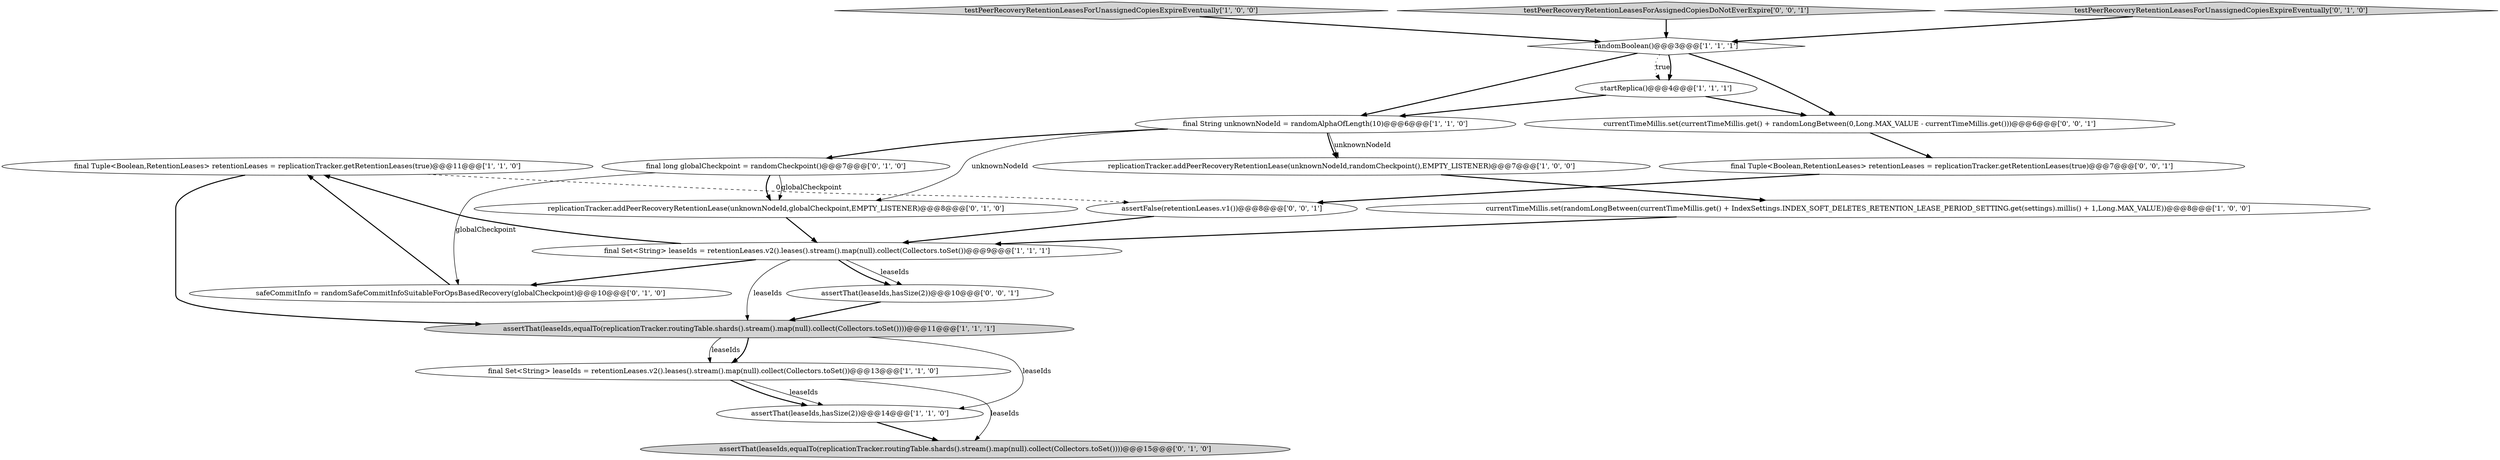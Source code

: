 digraph {
0 [style = filled, label = "final Tuple<Boolean,RetentionLeases> retentionLeases = replicationTracker.getRetentionLeases(true)@@@11@@@['1', '1', '0']", fillcolor = white, shape = ellipse image = "AAA0AAABBB1BBB"];
3 [style = filled, label = "startReplica()@@@4@@@['1', '1', '1']", fillcolor = white, shape = ellipse image = "AAA0AAABBB1BBB"];
9 [style = filled, label = "testPeerRecoveryRetentionLeasesForUnassignedCopiesExpireEventually['1', '0', '0']", fillcolor = lightgray, shape = diamond image = "AAA0AAABBB1BBB"];
6 [style = filled, label = "replicationTracker.addPeerRecoveryRetentionLease(unknownNodeId,randomCheckpoint(),EMPTY_LISTENER)@@@7@@@['1', '0', '0']", fillcolor = white, shape = ellipse image = "AAA0AAABBB1BBB"];
1 [style = filled, label = "currentTimeMillis.set(randomLongBetween(currentTimeMillis.get() + IndexSettings.INDEX_SOFT_DELETES_RETENTION_LEASE_PERIOD_SETTING.get(settings).millis() + 1,Long.MAX_VALUE))@@@8@@@['1', '0', '0']", fillcolor = white, shape = ellipse image = "AAA0AAABBB1BBB"];
7 [style = filled, label = "final Set<String> leaseIds = retentionLeases.v2().leases().stream().map(null).collect(Collectors.toSet())@@@9@@@['1', '1', '1']", fillcolor = white, shape = ellipse image = "AAA0AAABBB1BBB"];
13 [style = filled, label = "assertThat(leaseIds,equalTo(replicationTracker.routingTable.shards().stream().map(null).collect(Collectors.toSet())))@@@15@@@['0', '1', '0']", fillcolor = lightgray, shape = ellipse image = "AAA0AAABBB2BBB"];
18 [style = filled, label = "assertFalse(retentionLeases.v1())@@@8@@@['0', '0', '1']", fillcolor = white, shape = ellipse image = "AAA0AAABBB3BBB"];
4 [style = filled, label = "final String unknownNodeId = randomAlphaOfLength(10)@@@6@@@['1', '1', '0']", fillcolor = white, shape = ellipse image = "AAA0AAABBB1BBB"];
17 [style = filled, label = "final Tuple<Boolean,RetentionLeases> retentionLeases = replicationTracker.getRetentionLeases(true)@@@7@@@['0', '0', '1']", fillcolor = white, shape = ellipse image = "AAA0AAABBB3BBB"];
15 [style = filled, label = "safeCommitInfo = randomSafeCommitInfoSuitableForOpsBasedRecovery(globalCheckpoint)@@@10@@@['0', '1', '0']", fillcolor = white, shape = ellipse image = "AAA1AAABBB2BBB"];
8 [style = filled, label = "final Set<String> leaseIds = retentionLeases.v2().leases().stream().map(null).collect(Collectors.toSet())@@@13@@@['1', '1', '0']", fillcolor = white, shape = ellipse image = "AAA0AAABBB1BBB"];
11 [style = filled, label = "replicationTracker.addPeerRecoveryRetentionLease(unknownNodeId,globalCheckpoint,EMPTY_LISTENER)@@@8@@@['0', '1', '0']", fillcolor = white, shape = ellipse image = "AAA1AAABBB2BBB"];
20 [style = filled, label = "currentTimeMillis.set(currentTimeMillis.get() + randomLongBetween(0,Long.MAX_VALUE - currentTimeMillis.get()))@@@6@@@['0', '0', '1']", fillcolor = white, shape = ellipse image = "AAA0AAABBB3BBB"];
5 [style = filled, label = "assertThat(leaseIds,equalTo(replicationTracker.routingTable.shards().stream().map(null).collect(Collectors.toSet())))@@@11@@@['1', '1', '1']", fillcolor = lightgray, shape = ellipse image = "AAA0AAABBB1BBB"];
12 [style = filled, label = "final long globalCheckpoint = randomCheckpoint()@@@7@@@['0', '1', '0']", fillcolor = white, shape = ellipse image = "AAA0AAABBB2BBB"];
10 [style = filled, label = "assertThat(leaseIds,hasSize(2))@@@14@@@['1', '1', '0']", fillcolor = white, shape = ellipse image = "AAA0AAABBB1BBB"];
19 [style = filled, label = "assertThat(leaseIds,hasSize(2))@@@10@@@['0', '0', '1']", fillcolor = white, shape = ellipse image = "AAA0AAABBB3BBB"];
16 [style = filled, label = "testPeerRecoveryRetentionLeasesForAssignedCopiesDoNotEverExpire['0', '0', '1']", fillcolor = lightgray, shape = diamond image = "AAA0AAABBB3BBB"];
2 [style = filled, label = "randomBoolean()@@@3@@@['1', '1', '1']", fillcolor = white, shape = diamond image = "AAA0AAABBB1BBB"];
14 [style = filled, label = "testPeerRecoveryRetentionLeasesForUnassignedCopiesExpireEventually['0', '1', '0']", fillcolor = lightgray, shape = diamond image = "AAA0AAABBB2BBB"];
4->6 [style = bold, label=""];
5->10 [style = solid, label="leaseIds"];
7->5 [style = solid, label="leaseIds"];
2->3 [style = dotted, label="true"];
5->8 [style = bold, label=""];
2->4 [style = bold, label=""];
18->7 [style = bold, label=""];
19->5 [style = bold, label=""];
9->2 [style = bold, label=""];
4->6 [style = solid, label="unknownNodeId"];
12->15 [style = solid, label="globalCheckpoint"];
3->20 [style = bold, label=""];
8->13 [style = solid, label="leaseIds"];
11->7 [style = bold, label=""];
2->3 [style = bold, label=""];
16->2 [style = bold, label=""];
15->0 [style = bold, label=""];
8->10 [style = solid, label="leaseIds"];
7->19 [style = solid, label="leaseIds"];
10->13 [style = bold, label=""];
2->20 [style = bold, label=""];
7->0 [style = bold, label=""];
12->11 [style = solid, label="globalCheckpoint"];
5->8 [style = solid, label="leaseIds"];
4->12 [style = bold, label=""];
14->2 [style = bold, label=""];
20->17 [style = bold, label=""];
12->11 [style = bold, label=""];
7->15 [style = bold, label=""];
7->19 [style = bold, label=""];
1->7 [style = bold, label=""];
0->5 [style = bold, label=""];
4->11 [style = solid, label="unknownNodeId"];
0->18 [style = dashed, label="0"];
6->1 [style = bold, label=""];
3->4 [style = bold, label=""];
8->10 [style = bold, label=""];
17->18 [style = bold, label=""];
}

